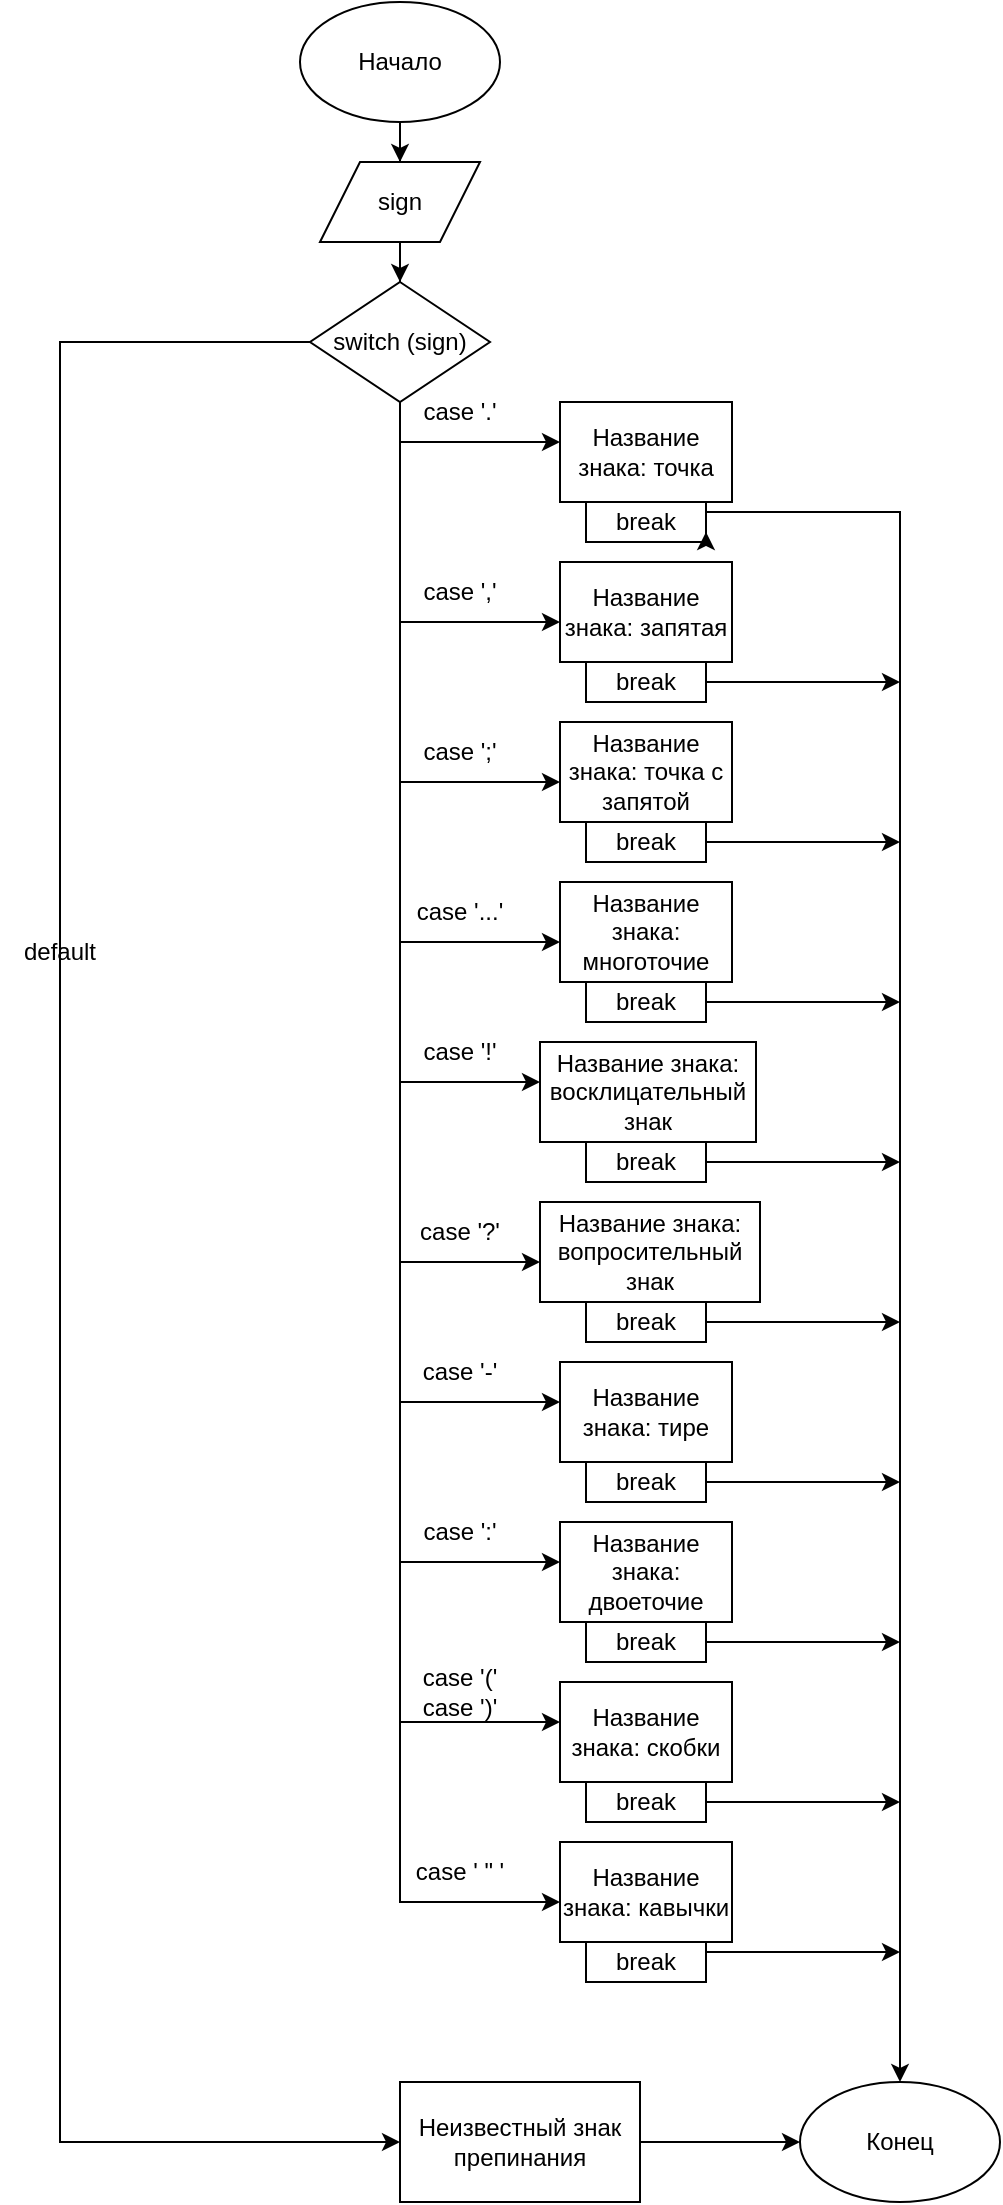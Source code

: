 <mxfile version="28.2.7">
  <diagram name="Страница — 1" id="Nt2CCqkXH4cv-35PRi5g">
    <mxGraphModel dx="1277" dy="865" grid="1" gridSize="10" guides="1" tooltips="1" connect="1" arrows="1" fold="1" page="1" pageScale="1" pageWidth="827" pageHeight="1169" math="0" shadow="0">
      <root>
        <mxCell id="0" />
        <mxCell id="1" parent="0" />
        <mxCell id="CWPct4EizLzHJ1oFPL59-3" value="" style="edgeStyle=orthogonalEdgeStyle;rounded=0;orthogonalLoop=1;jettySize=auto;html=1;" parent="1" source="CWPct4EizLzHJ1oFPL59-1" target="CWPct4EizLzHJ1oFPL59-2" edge="1">
          <mxGeometry relative="1" as="geometry" />
        </mxCell>
        <mxCell id="CWPct4EizLzHJ1oFPL59-1" value="Начало" style="ellipse;whiteSpace=wrap;html=1;" parent="1" vertex="1">
          <mxGeometry x="220" width="100" height="60" as="geometry" />
        </mxCell>
        <mxCell id="CWPct4EizLzHJ1oFPL59-5" value="" style="edgeStyle=orthogonalEdgeStyle;rounded=0;orthogonalLoop=1;jettySize=auto;html=1;" parent="1" source="CWPct4EizLzHJ1oFPL59-2" target="CWPct4EizLzHJ1oFPL59-4" edge="1">
          <mxGeometry relative="1" as="geometry" />
        </mxCell>
        <mxCell id="CWPct4EizLzHJ1oFPL59-2" value="sign" style="shape=parallelogram;perimeter=parallelogramPerimeter;whiteSpace=wrap;html=1;fixedSize=1;" parent="1" vertex="1">
          <mxGeometry x="230" y="80" width="80" height="40" as="geometry" />
        </mxCell>
        <mxCell id="CWPct4EizLzHJ1oFPL59-8" value="" style="edgeStyle=orthogonalEdgeStyle;rounded=0;orthogonalLoop=1;jettySize=auto;html=1;" parent="1" edge="1">
          <mxGeometry relative="1" as="geometry">
            <mxPoint x="270" y="190" as="sourcePoint" />
            <mxPoint x="350" y="220" as="targetPoint" />
            <Array as="points">
              <mxPoint x="270" y="220" />
            </Array>
          </mxGeometry>
        </mxCell>
        <mxCell id="CWPct4EizLzHJ1oFPL59-4" value="switch (sign)" style="rhombus;whiteSpace=wrap;html=1;" parent="1" vertex="1">
          <mxGeometry x="225" y="140" width="90" height="60" as="geometry" />
        </mxCell>
        <mxCell id="CWPct4EizLzHJ1oFPL59-7" value="Название знака: точка" style="whiteSpace=wrap;html=1;" parent="1" vertex="1">
          <mxGeometry x="350" y="200" width="86" height="50" as="geometry" />
        </mxCell>
        <mxCell id="CWPct4EizLzHJ1oFPL59-9" value="Название знака: запятая" style="whiteSpace=wrap;html=1;" parent="1" vertex="1">
          <mxGeometry x="350" y="280" width="86" height="50" as="geometry" />
        </mxCell>
        <mxCell id="CWPct4EizLzHJ1oFPL59-10" value="Название знака: точка с запятой" style="whiteSpace=wrap;html=1;" parent="1" vertex="1">
          <mxGeometry x="350" y="360" width="86" height="50" as="geometry" />
        </mxCell>
        <mxCell id="CWPct4EizLzHJ1oFPL59-11" value="Название знака: многоточие" style="whiteSpace=wrap;html=1;" parent="1" vertex="1">
          <mxGeometry x="350" y="440" width="86" height="50" as="geometry" />
        </mxCell>
        <mxCell id="CWPct4EizLzHJ1oFPL59-12" value="Название знака: скобки" style="whiteSpace=wrap;html=1;" parent="1" vertex="1">
          <mxGeometry x="350" y="840" width="86" height="50" as="geometry" />
        </mxCell>
        <mxCell id="CWPct4EizLzHJ1oFPL59-13" value="Название знака: тире" style="whiteSpace=wrap;html=1;" parent="1" vertex="1">
          <mxGeometry x="350" y="680" width="86" height="50" as="geometry" />
        </mxCell>
        <mxCell id="CWPct4EizLzHJ1oFPL59-14" value="Название знака: вопросительный знак" style="whiteSpace=wrap;html=1;" parent="1" vertex="1">
          <mxGeometry x="340" y="600" width="110" height="50" as="geometry" />
        </mxCell>
        <mxCell id="CWPct4EizLzHJ1oFPL59-15" value="Название знака: восклицательный знак" style="whiteSpace=wrap;html=1;" parent="1" vertex="1">
          <mxGeometry x="340" y="520" width="108" height="50" as="geometry" />
        </mxCell>
        <mxCell id="CWPct4EizLzHJ1oFPL59-16" value="Название знака: двоеточие" style="whiteSpace=wrap;html=1;" parent="1" vertex="1">
          <mxGeometry x="350" y="760" width="86" height="50" as="geometry" />
        </mxCell>
        <mxCell id="CWPct4EizLzHJ1oFPL59-17" value="Название знака: кавычки" style="whiteSpace=wrap;html=1;" parent="1" vertex="1">
          <mxGeometry x="350" y="920" width="86" height="50" as="geometry" />
        </mxCell>
        <mxCell id="CWPct4EizLzHJ1oFPL59-56" style="edgeStyle=orthogonalEdgeStyle;rounded=0;orthogonalLoop=1;jettySize=auto;html=1;exitX=1;exitY=0.25;exitDx=0;exitDy=0;entryX=0.5;entryY=0;entryDx=0;entryDy=0;" parent="1" source="CWPct4EizLzHJ1oFPL59-18" target="CWPct4EizLzHJ1oFPL59-55" edge="1">
          <mxGeometry relative="1" as="geometry" />
        </mxCell>
        <mxCell id="CWPct4EizLzHJ1oFPL59-18" value="break" style="rounded=0;whiteSpace=wrap;html=1;" parent="1" vertex="1">
          <mxGeometry x="363" y="250" width="60" height="20" as="geometry" />
        </mxCell>
        <mxCell id="CWPct4EizLzHJ1oFPL59-57" style="edgeStyle=orthogonalEdgeStyle;rounded=0;orthogonalLoop=1;jettySize=auto;html=1;exitX=1;exitY=0.5;exitDx=0;exitDy=0;" parent="1" source="CWPct4EizLzHJ1oFPL59-22" edge="1">
          <mxGeometry relative="1" as="geometry">
            <mxPoint x="520" y="340" as="targetPoint" />
          </mxGeometry>
        </mxCell>
        <mxCell id="CWPct4EizLzHJ1oFPL59-22" value="break" style="rounded=0;whiteSpace=wrap;html=1;" parent="1" vertex="1">
          <mxGeometry x="363" y="330" width="60" height="20" as="geometry" />
        </mxCell>
        <mxCell id="CWPct4EizLzHJ1oFPL59-58" style="edgeStyle=orthogonalEdgeStyle;rounded=0;orthogonalLoop=1;jettySize=auto;html=1;exitX=1;exitY=0.5;exitDx=0;exitDy=0;" parent="1" source="CWPct4EizLzHJ1oFPL59-23" edge="1">
          <mxGeometry relative="1" as="geometry">
            <mxPoint x="520" y="420" as="targetPoint" />
          </mxGeometry>
        </mxCell>
        <mxCell id="CWPct4EizLzHJ1oFPL59-23" value="break" style="rounded=0;whiteSpace=wrap;html=1;" parent="1" vertex="1">
          <mxGeometry x="363" y="410" width="60" height="20" as="geometry" />
        </mxCell>
        <mxCell id="CWPct4EizLzHJ1oFPL59-59" style="edgeStyle=orthogonalEdgeStyle;rounded=0;orthogonalLoop=1;jettySize=auto;html=1;exitX=1;exitY=0.5;exitDx=0;exitDy=0;" parent="1" source="CWPct4EizLzHJ1oFPL59-24" edge="1">
          <mxGeometry relative="1" as="geometry">
            <mxPoint x="520" y="500" as="targetPoint" />
          </mxGeometry>
        </mxCell>
        <mxCell id="CWPct4EizLzHJ1oFPL59-24" value="break" style="rounded=0;whiteSpace=wrap;html=1;" parent="1" vertex="1">
          <mxGeometry x="363" y="490" width="60" height="20" as="geometry" />
        </mxCell>
        <mxCell id="CWPct4EizLzHJ1oFPL59-62" style="edgeStyle=orthogonalEdgeStyle;rounded=0;orthogonalLoop=1;jettySize=auto;html=1;exitX=1;exitY=0.5;exitDx=0;exitDy=0;" parent="1" source="CWPct4EizLzHJ1oFPL59-25" edge="1">
          <mxGeometry relative="1" as="geometry">
            <mxPoint x="520" y="740" as="targetPoint" />
          </mxGeometry>
        </mxCell>
        <mxCell id="CWPct4EizLzHJ1oFPL59-25" value="break" style="rounded=0;whiteSpace=wrap;html=1;" parent="1" vertex="1">
          <mxGeometry x="363" y="730" width="60" height="20" as="geometry" />
        </mxCell>
        <mxCell id="CWPct4EizLzHJ1oFPL59-60" style="edgeStyle=orthogonalEdgeStyle;rounded=0;orthogonalLoop=1;jettySize=auto;html=1;exitX=1;exitY=0.5;exitDx=0;exitDy=0;" parent="1" source="CWPct4EizLzHJ1oFPL59-26" edge="1">
          <mxGeometry relative="1" as="geometry">
            <mxPoint x="520" y="580" as="targetPoint" />
          </mxGeometry>
        </mxCell>
        <mxCell id="CWPct4EizLzHJ1oFPL59-26" value="break" style="rounded=0;whiteSpace=wrap;html=1;" parent="1" vertex="1">
          <mxGeometry x="363" y="570" width="60" height="20" as="geometry" />
        </mxCell>
        <mxCell id="CWPct4EizLzHJ1oFPL59-61" style="edgeStyle=orthogonalEdgeStyle;rounded=0;orthogonalLoop=1;jettySize=auto;html=1;exitX=1;exitY=0.5;exitDx=0;exitDy=0;" parent="1" source="CWPct4EizLzHJ1oFPL59-27" edge="1">
          <mxGeometry relative="1" as="geometry">
            <mxPoint x="520" y="660" as="targetPoint" />
          </mxGeometry>
        </mxCell>
        <mxCell id="CWPct4EizLzHJ1oFPL59-27" value="break" style="rounded=0;whiteSpace=wrap;html=1;" parent="1" vertex="1">
          <mxGeometry x="363" y="650" width="60" height="20" as="geometry" />
        </mxCell>
        <mxCell id="CWPct4EizLzHJ1oFPL59-63" style="edgeStyle=orthogonalEdgeStyle;rounded=0;orthogonalLoop=1;jettySize=auto;html=1;exitX=1;exitY=0.5;exitDx=0;exitDy=0;" parent="1" source="CWPct4EizLzHJ1oFPL59-28" edge="1">
          <mxGeometry relative="1" as="geometry">
            <mxPoint x="520" y="820" as="targetPoint" />
          </mxGeometry>
        </mxCell>
        <mxCell id="CWPct4EizLzHJ1oFPL59-28" value="break" style="rounded=0;whiteSpace=wrap;html=1;" parent="1" vertex="1">
          <mxGeometry x="363" y="810" width="60" height="20" as="geometry" />
        </mxCell>
        <mxCell id="CWPct4EizLzHJ1oFPL59-64" style="edgeStyle=orthogonalEdgeStyle;rounded=0;orthogonalLoop=1;jettySize=auto;html=1;exitX=1;exitY=0.5;exitDx=0;exitDy=0;" parent="1" source="CWPct4EizLzHJ1oFPL59-29" edge="1">
          <mxGeometry relative="1" as="geometry">
            <mxPoint x="520" y="900" as="targetPoint" />
          </mxGeometry>
        </mxCell>
        <mxCell id="CWPct4EizLzHJ1oFPL59-29" value="break" style="rounded=0;whiteSpace=wrap;html=1;" parent="1" vertex="1">
          <mxGeometry x="363" y="890" width="60" height="20" as="geometry" />
        </mxCell>
        <mxCell id="CWPct4EizLzHJ1oFPL59-65" style="edgeStyle=orthogonalEdgeStyle;rounded=0;orthogonalLoop=1;jettySize=auto;html=1;exitX=1;exitY=0.25;exitDx=0;exitDy=0;" parent="1" source="CWPct4EizLzHJ1oFPL59-30" edge="1">
          <mxGeometry relative="1" as="geometry">
            <mxPoint x="520" y="975" as="targetPoint" />
          </mxGeometry>
        </mxCell>
        <mxCell id="CWPct4EizLzHJ1oFPL59-30" value="break" style="rounded=0;whiteSpace=wrap;html=1;" parent="1" vertex="1">
          <mxGeometry x="363" y="970" width="60" height="20" as="geometry" />
        </mxCell>
        <mxCell id="CWPct4EizLzHJ1oFPL59-32" style="edgeStyle=orthogonalEdgeStyle;rounded=0;orthogonalLoop=1;jettySize=auto;html=1;exitX=0.75;exitY=1;exitDx=0;exitDy=0;entryX=1;entryY=0.75;entryDx=0;entryDy=0;" parent="1" source="CWPct4EizLzHJ1oFPL59-18" target="CWPct4EizLzHJ1oFPL59-18" edge="1">
          <mxGeometry relative="1" as="geometry" />
        </mxCell>
        <mxCell id="CWPct4EizLzHJ1oFPL59-34" value="" style="edgeStyle=orthogonalEdgeStyle;rounded=0;orthogonalLoop=1;jettySize=auto;html=1;" parent="1" edge="1">
          <mxGeometry relative="1" as="geometry">
            <mxPoint x="270" y="220" as="sourcePoint" />
            <mxPoint x="350" y="310" as="targetPoint" />
            <Array as="points">
              <mxPoint x="270" y="310" />
              <mxPoint x="350" y="310" />
            </Array>
          </mxGeometry>
        </mxCell>
        <mxCell id="CWPct4EizLzHJ1oFPL59-35" value="" style="edgeStyle=orthogonalEdgeStyle;rounded=0;orthogonalLoop=1;jettySize=auto;html=1;" parent="1" edge="1">
          <mxGeometry relative="1" as="geometry">
            <mxPoint x="270" y="310" as="sourcePoint" />
            <mxPoint x="350" y="390" as="targetPoint" />
            <Array as="points">
              <mxPoint x="270" y="390" />
            </Array>
          </mxGeometry>
        </mxCell>
        <mxCell id="CWPct4EizLzHJ1oFPL59-36" value="" style="edgeStyle=orthogonalEdgeStyle;rounded=0;orthogonalLoop=1;jettySize=auto;html=1;" parent="1" edge="1">
          <mxGeometry relative="1" as="geometry">
            <mxPoint x="270" y="390" as="sourcePoint" />
            <mxPoint x="350" y="470" as="targetPoint" />
            <Array as="points">
              <mxPoint x="270" y="470" />
            </Array>
          </mxGeometry>
        </mxCell>
        <mxCell id="CWPct4EizLzHJ1oFPL59-39" value="" style="edgeStyle=orthogonalEdgeStyle;rounded=0;orthogonalLoop=1;jettySize=auto;html=1;" parent="1" edge="1">
          <mxGeometry relative="1" as="geometry">
            <mxPoint x="270" y="530" as="sourcePoint" />
            <mxPoint x="340" y="630" as="targetPoint" />
            <Array as="points">
              <mxPoint x="270" y="630" />
            </Array>
          </mxGeometry>
        </mxCell>
        <mxCell id="CWPct4EizLzHJ1oFPL59-40" value="" style="edgeStyle=orthogonalEdgeStyle;rounded=0;orthogonalLoop=1;jettySize=auto;html=1;" parent="1" edge="1">
          <mxGeometry relative="1" as="geometry">
            <mxPoint x="270" y="770" as="sourcePoint" />
            <mxPoint x="350" y="860" as="targetPoint" />
            <Array as="points">
              <mxPoint x="270" y="860" />
            </Array>
          </mxGeometry>
        </mxCell>
        <mxCell id="CWPct4EizLzHJ1oFPL59-41" value="" style="edgeStyle=orthogonalEdgeStyle;rounded=0;orthogonalLoop=1;jettySize=auto;html=1;exitX=0;exitY=0.5;exitDx=0;exitDy=0;entryX=0;entryY=0.5;entryDx=0;entryDy=0;" parent="1" target="81Hbtw7jH-2IiCywpGTo-3" edge="1" source="CWPct4EizLzHJ1oFPL59-4">
          <mxGeometry relative="1" as="geometry">
            <mxPoint x="230" y="165.9" as="sourcePoint" />
            <mxPoint x="240" y="1072.5" as="targetPoint" />
            <Array as="points">
              <mxPoint x="100" y="170" />
              <mxPoint x="100" y="1070" />
            </Array>
          </mxGeometry>
        </mxCell>
        <mxCell id="CWPct4EizLzHJ1oFPL59-42" value="" style="edgeStyle=orthogonalEdgeStyle;rounded=0;orthogonalLoop=1;jettySize=auto;html=1;" parent="1" edge="1">
          <mxGeometry relative="1" as="geometry">
            <mxPoint x="270" y="700" as="sourcePoint" />
            <mxPoint x="350" y="780" as="targetPoint" />
            <Array as="points">
              <mxPoint x="270" y="780" />
            </Array>
          </mxGeometry>
        </mxCell>
        <mxCell id="CWPct4EizLzHJ1oFPL59-44" value="" style="edgeStyle=orthogonalEdgeStyle;rounded=0;orthogonalLoop=1;jettySize=auto;html=1;" parent="1" edge="1">
          <mxGeometry relative="1" as="geometry">
            <mxPoint x="270" y="860" as="sourcePoint" />
            <mxPoint x="350" y="950" as="targetPoint" />
            <Array as="points">
              <mxPoint x="270" y="950" />
            </Array>
          </mxGeometry>
        </mxCell>
        <mxCell id="CWPct4EizLzHJ1oFPL59-45" value="" style="edgeStyle=orthogonalEdgeStyle;rounded=0;orthogonalLoop=1;jettySize=auto;html=1;" parent="1" edge="1">
          <mxGeometry relative="1" as="geometry">
            <mxPoint x="270" y="470" as="sourcePoint" />
            <mxPoint x="340" y="540" as="targetPoint" />
            <Array as="points">
              <mxPoint x="270" y="540" />
            </Array>
          </mxGeometry>
        </mxCell>
        <mxCell id="CWPct4EizLzHJ1oFPL59-46" value="" style="edgeStyle=orthogonalEdgeStyle;rounded=0;orthogonalLoop=1;jettySize=auto;html=1;" parent="1" edge="1">
          <mxGeometry relative="1" as="geometry">
            <mxPoint x="280" y="630" as="sourcePoint" />
            <mxPoint x="350" y="700" as="targetPoint" />
            <Array as="points">
              <mxPoint x="270" y="700" />
            </Array>
          </mxGeometry>
        </mxCell>
        <mxCell id="CWPct4EizLzHJ1oFPL59-47" value="case &#39;.&#39;" style="text;html=1;whiteSpace=wrap;strokeColor=none;fillColor=none;align=center;verticalAlign=middle;rounded=0;" parent="1" vertex="1">
          <mxGeometry x="270" y="190" width="60" height="30" as="geometry" />
        </mxCell>
        <mxCell id="CWPct4EizLzHJ1oFPL59-48" value="case &#39;,&#39;" style="text;html=1;whiteSpace=wrap;strokeColor=none;fillColor=none;align=center;verticalAlign=middle;rounded=0;" parent="1" vertex="1">
          <mxGeometry x="270" y="280" width="60" height="30" as="geometry" />
        </mxCell>
        <mxCell id="CWPct4EizLzHJ1oFPL59-49" value="case &#39;;&#39;" style="text;html=1;whiteSpace=wrap;strokeColor=none;fillColor=none;align=center;verticalAlign=middle;rounded=0;" parent="1" vertex="1">
          <mxGeometry x="270" y="360" width="60" height="30" as="geometry" />
        </mxCell>
        <mxCell id="CWPct4EizLzHJ1oFPL59-54" value="case &#39;...&#39;" style="text;html=1;whiteSpace=wrap;strokeColor=none;fillColor=none;align=center;verticalAlign=middle;rounded=0;" parent="1" vertex="1">
          <mxGeometry x="270" y="440" width="60" height="30" as="geometry" />
        </mxCell>
        <mxCell id="CWPct4EizLzHJ1oFPL59-55" value="Конец" style="ellipse;whiteSpace=wrap;html=1;" parent="1" vertex="1">
          <mxGeometry x="470" y="1040" width="100" height="60" as="geometry" />
        </mxCell>
        <mxCell id="CWPct4EizLzHJ1oFPL59-67" value="case &#39;!&#39;" style="text;html=1;whiteSpace=wrap;strokeColor=none;fillColor=none;align=center;verticalAlign=middle;rounded=0;" parent="1" vertex="1">
          <mxGeometry x="270" y="510" width="60" height="30" as="geometry" />
        </mxCell>
        <mxCell id="CWPct4EizLzHJ1oFPL59-68" value="case &#39;?&#39;" style="text;html=1;whiteSpace=wrap;strokeColor=none;fillColor=none;align=center;verticalAlign=middle;rounded=0;" parent="1" vertex="1">
          <mxGeometry x="270" y="600" width="60" height="30" as="geometry" />
        </mxCell>
        <mxCell id="CWPct4EizLzHJ1oFPL59-69" value="case &#39;-&#39;" style="text;html=1;whiteSpace=wrap;strokeColor=none;fillColor=none;align=center;verticalAlign=middle;rounded=0;" parent="1" vertex="1">
          <mxGeometry x="270" y="670" width="60" height="30" as="geometry" />
        </mxCell>
        <mxCell id="CWPct4EizLzHJ1oFPL59-70" value="case &#39;:&#39;" style="text;html=1;whiteSpace=wrap;strokeColor=none;fillColor=none;align=center;verticalAlign=middle;rounded=0;" parent="1" vertex="1">
          <mxGeometry x="270" y="750" width="60" height="30" as="geometry" />
        </mxCell>
        <mxCell id="CWPct4EizLzHJ1oFPL59-72" value="case &#39;(&#39;&lt;div&gt;case &#39;)&#39;&lt;/div&gt;" style="text;html=1;whiteSpace=wrap;strokeColor=none;fillColor=none;align=center;verticalAlign=middle;rounded=0;" parent="1" vertex="1">
          <mxGeometry x="270" y="830" width="60" height="30" as="geometry" />
        </mxCell>
        <mxCell id="CWPct4EizLzHJ1oFPL59-73" value="case &#39; &quot; &#39;" style="text;html=1;whiteSpace=wrap;strokeColor=none;fillColor=none;align=center;verticalAlign=middle;rounded=0;" parent="1" vertex="1">
          <mxGeometry x="270" y="920" width="60" height="30" as="geometry" />
        </mxCell>
        <mxCell id="CWPct4EizLzHJ1oFPL59-74" value="default" style="text;html=1;whiteSpace=wrap;strokeColor=none;fillColor=none;align=center;verticalAlign=middle;rounded=0;" parent="1" vertex="1">
          <mxGeometry x="70" y="460" width="60" height="30" as="geometry" />
        </mxCell>
        <mxCell id="81Hbtw7jH-2IiCywpGTo-4" style="edgeStyle=orthogonalEdgeStyle;rounded=0;orthogonalLoop=1;jettySize=auto;html=1;" edge="1" parent="1" source="81Hbtw7jH-2IiCywpGTo-3" target="CWPct4EizLzHJ1oFPL59-55">
          <mxGeometry relative="1" as="geometry" />
        </mxCell>
        <mxCell id="81Hbtw7jH-2IiCywpGTo-3" value="Неизвестный знак препинания" style="rounded=0;whiteSpace=wrap;html=1;" vertex="1" parent="1">
          <mxGeometry x="270" y="1040" width="120" height="60" as="geometry" />
        </mxCell>
      </root>
    </mxGraphModel>
  </diagram>
</mxfile>
